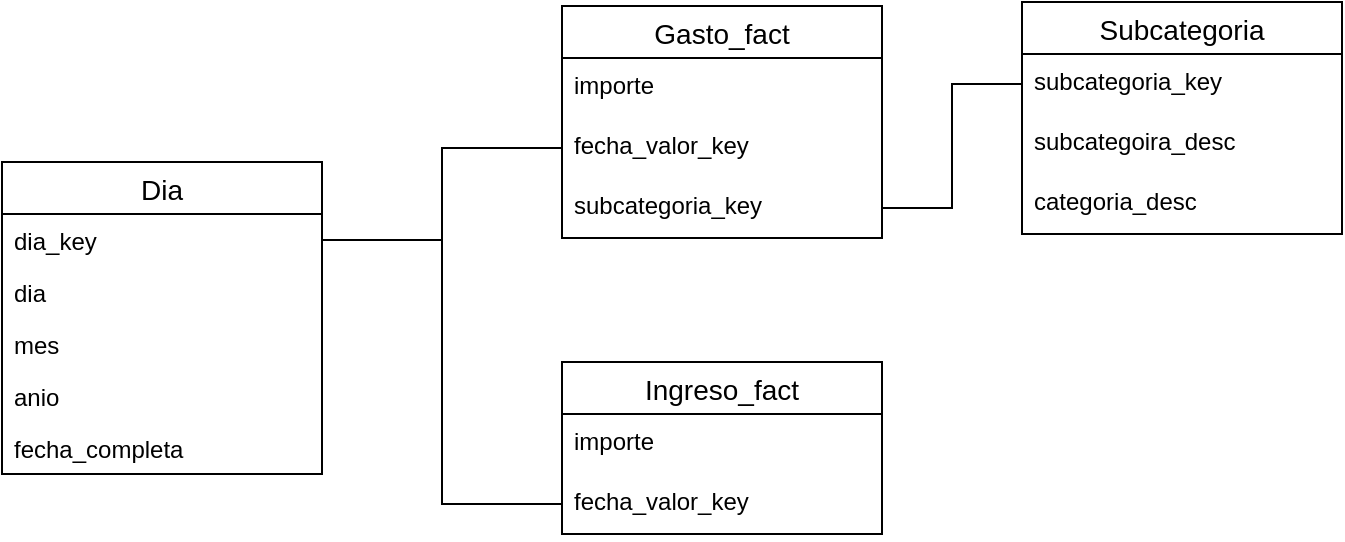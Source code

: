 <mxfile version="15.4.0" type="device"><diagram id="IHsIcr_UNpqJJN_bxpHW" name="Page-1"><mxGraphModel dx="737" dy="567" grid="1" gridSize="10" guides="1" tooltips="1" connect="1" arrows="1" fold="1" page="1" pageScale="1" pageWidth="827" pageHeight="1169" math="0" shadow="0"><root><mxCell id="0"/><mxCell id="1" parent="0"/><mxCell id="fArdogqP_ehhM0E2Vnry-18" value="Dia" style="swimlane;fontStyle=0;childLayout=stackLayout;horizontal=1;startSize=26;horizontalStack=0;resizeParent=1;resizeParentMax=0;resizeLast=0;collapsible=1;marginBottom=0;align=center;fontSize=14;" vertex="1" parent="1"><mxGeometry x="10" y="240" width="160" height="156" as="geometry"/></mxCell><mxCell id="fArdogqP_ehhM0E2Vnry-19" value="dia_key" style="text;strokeColor=none;fillColor=none;spacingLeft=4;spacingRight=4;overflow=hidden;rotatable=0;points=[[0,0.5],[1,0.5]];portConstraint=eastwest;fontSize=12;" vertex="1" parent="fArdogqP_ehhM0E2Vnry-18"><mxGeometry y="26" width="160" height="26" as="geometry"/></mxCell><mxCell id="fArdogqP_ehhM0E2Vnry-30" value="dia&#10;" style="text;strokeColor=none;fillColor=none;spacingLeft=4;spacingRight=4;overflow=hidden;rotatable=0;points=[[0,0.5],[1,0.5]];portConstraint=eastwest;fontSize=12;" vertex="1" parent="fArdogqP_ehhM0E2Vnry-18"><mxGeometry y="52" width="160" height="26" as="geometry"/></mxCell><mxCell id="fArdogqP_ehhM0E2Vnry-31" value="mes" style="text;strokeColor=none;fillColor=none;spacingLeft=4;spacingRight=4;overflow=hidden;rotatable=0;points=[[0,0.5],[1,0.5]];portConstraint=eastwest;fontSize=12;" vertex="1" parent="fArdogqP_ehhM0E2Vnry-18"><mxGeometry y="78" width="160" height="26" as="geometry"/></mxCell><mxCell id="fArdogqP_ehhM0E2Vnry-32" value="anio" style="text;strokeColor=none;fillColor=none;spacingLeft=4;spacingRight=4;overflow=hidden;rotatable=0;points=[[0,0.5],[1,0.5]];portConstraint=eastwest;fontSize=12;" vertex="1" parent="fArdogqP_ehhM0E2Vnry-18"><mxGeometry y="104" width="160" height="26" as="geometry"/></mxCell><mxCell id="fArdogqP_ehhM0E2Vnry-33" value="fecha_completa" style="text;strokeColor=none;fillColor=none;spacingLeft=4;spacingRight=4;overflow=hidden;rotatable=0;points=[[0,0.5],[1,0.5]];portConstraint=eastwest;fontSize=12;" vertex="1" parent="fArdogqP_ehhM0E2Vnry-18"><mxGeometry y="130" width="160" height="26" as="geometry"/></mxCell><mxCell id="fArdogqP_ehhM0E2Vnry-6" value="Gasto_fact" style="swimlane;fontStyle=0;childLayout=stackLayout;horizontal=1;startSize=26;horizontalStack=0;resizeParent=1;resizeParentMax=0;resizeLast=0;collapsible=1;marginBottom=0;align=center;fontSize=14;" vertex="1" parent="1"><mxGeometry x="290" y="162" width="160" height="116" as="geometry"/></mxCell><mxCell id="fArdogqP_ehhM0E2Vnry-7" value="importe" style="text;strokeColor=none;fillColor=none;spacingLeft=4;spacingRight=4;overflow=hidden;rotatable=0;points=[[0,0.5],[1,0.5]];portConstraint=eastwest;fontSize=12;" vertex="1" parent="fArdogqP_ehhM0E2Vnry-6"><mxGeometry y="26" width="160" height="30" as="geometry"/></mxCell><mxCell id="fArdogqP_ehhM0E2Vnry-16" value="fecha_valor_key" style="text;strokeColor=none;fillColor=none;spacingLeft=4;spacingRight=4;overflow=hidden;rotatable=0;points=[[0,0.5],[1,0.5]];portConstraint=eastwest;fontSize=12;" vertex="1" parent="fArdogqP_ehhM0E2Vnry-6"><mxGeometry y="56" width="160" height="30" as="geometry"/></mxCell><mxCell id="fArdogqP_ehhM0E2Vnry-24" value="subcategoria_key" style="text;strokeColor=none;fillColor=none;spacingLeft=4;spacingRight=4;overflow=hidden;rotatable=0;points=[[0,0.5],[1,0.5]];portConstraint=eastwest;fontSize=12;" vertex="1" parent="fArdogqP_ehhM0E2Vnry-6"><mxGeometry y="86" width="160" height="30" as="geometry"/></mxCell><mxCell id="fArdogqP_ehhM0E2Vnry-10" value="Ingreso_fact" style="swimlane;fontStyle=0;childLayout=stackLayout;horizontal=1;startSize=26;horizontalStack=0;resizeParent=1;resizeParentMax=0;resizeLast=0;collapsible=1;marginBottom=0;align=center;fontSize=14;" vertex="1" parent="1"><mxGeometry x="290" y="340" width="160" height="86" as="geometry"/></mxCell><mxCell id="fArdogqP_ehhM0E2Vnry-11" value="importe" style="text;strokeColor=none;fillColor=none;spacingLeft=4;spacingRight=4;overflow=hidden;rotatable=0;points=[[0,0.5],[1,0.5]];portConstraint=eastwest;fontSize=12;" vertex="1" parent="fArdogqP_ehhM0E2Vnry-10"><mxGeometry y="26" width="160" height="30" as="geometry"/></mxCell><mxCell id="fArdogqP_ehhM0E2Vnry-17" value="fecha_valor_key" style="text;strokeColor=none;fillColor=none;spacingLeft=4;spacingRight=4;overflow=hidden;rotatable=0;points=[[0,0.5],[1,0.5]];portConstraint=eastwest;fontSize=12;" vertex="1" parent="fArdogqP_ehhM0E2Vnry-10"><mxGeometry y="56" width="160" height="30" as="geometry"/></mxCell><mxCell id="fArdogqP_ehhM0E2Vnry-22" style="edgeStyle=orthogonalEdgeStyle;rounded=0;orthogonalLoop=1;jettySize=auto;html=1;endArrow=none;endFill=0;" edge="1" parent="1" source="fArdogqP_ehhM0E2Vnry-16" target="fArdogqP_ehhM0E2Vnry-19"><mxGeometry relative="1" as="geometry"/></mxCell><mxCell id="fArdogqP_ehhM0E2Vnry-23" style="edgeStyle=orthogonalEdgeStyle;rounded=0;orthogonalLoop=1;jettySize=auto;html=1;endArrow=none;endFill=0;" edge="1" parent="1" source="fArdogqP_ehhM0E2Vnry-17" target="fArdogqP_ehhM0E2Vnry-19"><mxGeometry relative="1" as="geometry"/></mxCell><mxCell id="fArdogqP_ehhM0E2Vnry-25" value="Subcategoria" style="swimlane;fontStyle=0;childLayout=stackLayout;horizontal=1;startSize=26;horizontalStack=0;resizeParent=1;resizeParentMax=0;resizeLast=0;collapsible=1;marginBottom=0;align=center;fontSize=14;" vertex="1" parent="1"><mxGeometry x="520" y="160" width="160" height="116" as="geometry"/></mxCell><mxCell id="fArdogqP_ehhM0E2Vnry-26" value="subcategoria_key" style="text;strokeColor=none;fillColor=none;spacingLeft=4;spacingRight=4;overflow=hidden;rotatable=0;points=[[0,0.5],[1,0.5]];portConstraint=eastwest;fontSize=12;" vertex="1" parent="fArdogqP_ehhM0E2Vnry-25"><mxGeometry y="26" width="160" height="30" as="geometry"/></mxCell><mxCell id="fArdogqP_ehhM0E2Vnry-27" value="subcategoira_desc" style="text;strokeColor=none;fillColor=none;spacingLeft=4;spacingRight=4;overflow=hidden;rotatable=0;points=[[0,0.5],[1,0.5]];portConstraint=eastwest;fontSize=12;" vertex="1" parent="fArdogqP_ehhM0E2Vnry-25"><mxGeometry y="56" width="160" height="30" as="geometry"/></mxCell><mxCell id="fArdogqP_ehhM0E2Vnry-28" value="categoria_desc" style="text;strokeColor=none;fillColor=none;spacingLeft=4;spacingRight=4;overflow=hidden;rotatable=0;points=[[0,0.5],[1,0.5]];portConstraint=eastwest;fontSize=12;" vertex="1" parent="fArdogqP_ehhM0E2Vnry-25"><mxGeometry y="86" width="160" height="30" as="geometry"/></mxCell><mxCell id="fArdogqP_ehhM0E2Vnry-29" style="edgeStyle=orthogonalEdgeStyle;rounded=0;orthogonalLoop=1;jettySize=auto;html=1;endArrow=none;endFill=0;" edge="1" parent="1" source="fArdogqP_ehhM0E2Vnry-24" target="fArdogqP_ehhM0E2Vnry-26"><mxGeometry relative="1" as="geometry"/></mxCell></root></mxGraphModel></diagram></mxfile>